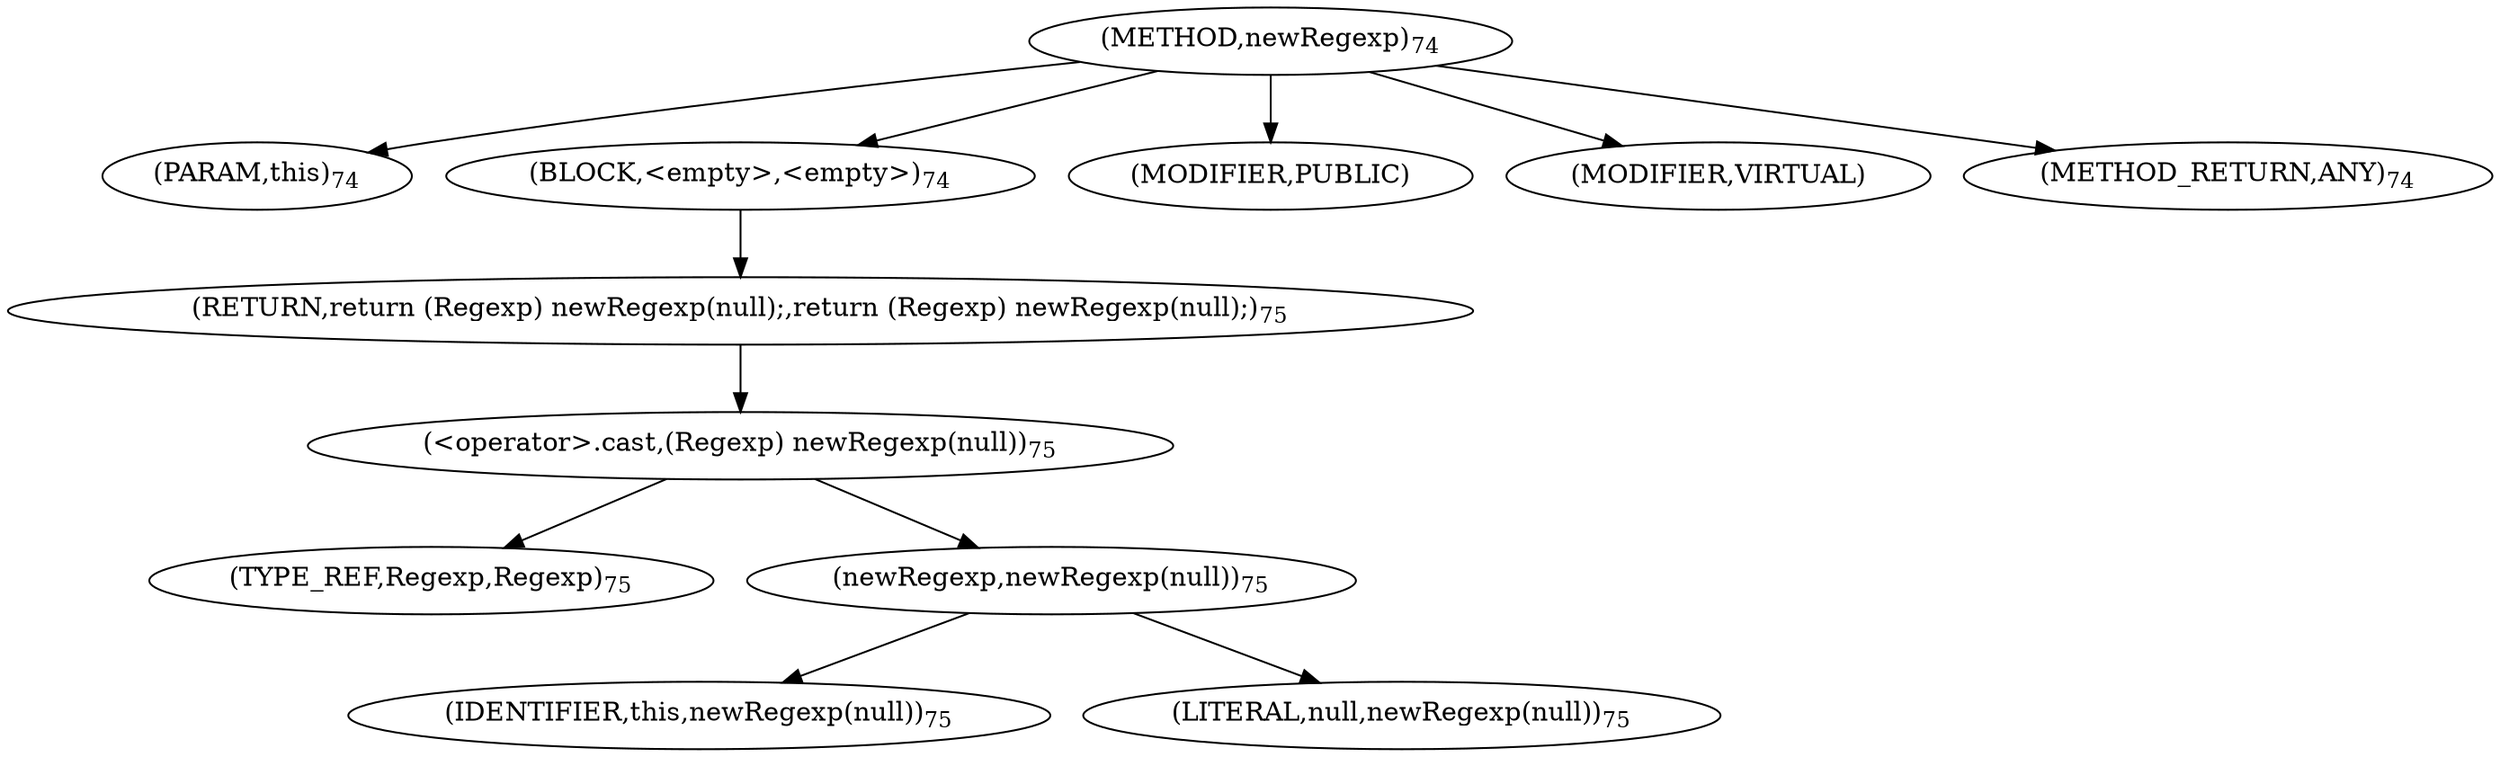 digraph "newRegexp" {  
"23" [label = <(METHOD,newRegexp)<SUB>74</SUB>> ]
"4" [label = <(PARAM,this)<SUB>74</SUB>> ]
"24" [label = <(BLOCK,&lt;empty&gt;,&lt;empty&gt;)<SUB>74</SUB>> ]
"25" [label = <(RETURN,return (Regexp) newRegexp(null);,return (Regexp) newRegexp(null);)<SUB>75</SUB>> ]
"26" [label = <(&lt;operator&gt;.cast,(Regexp) newRegexp(null))<SUB>75</SUB>> ]
"27" [label = <(TYPE_REF,Regexp,Regexp)<SUB>75</SUB>> ]
"28" [label = <(newRegexp,newRegexp(null))<SUB>75</SUB>> ]
"3" [label = <(IDENTIFIER,this,newRegexp(null))<SUB>75</SUB>> ]
"29" [label = <(LITERAL,null,newRegexp(null))<SUB>75</SUB>> ]
"30" [label = <(MODIFIER,PUBLIC)> ]
"31" [label = <(MODIFIER,VIRTUAL)> ]
"32" [label = <(METHOD_RETURN,ANY)<SUB>74</SUB>> ]
  "23" -> "4" 
  "23" -> "24" 
  "23" -> "30" 
  "23" -> "31" 
  "23" -> "32" 
  "24" -> "25" 
  "25" -> "26" 
  "26" -> "27" 
  "26" -> "28" 
  "28" -> "3" 
  "28" -> "29" 
}

